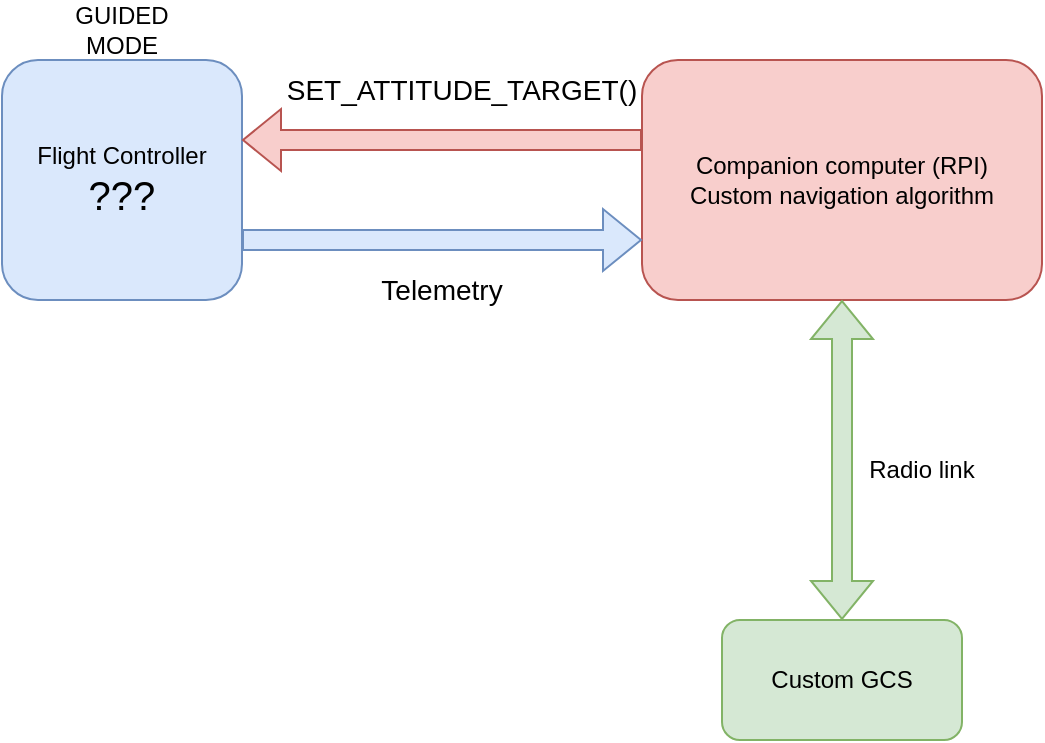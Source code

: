<mxfile version="21.3.2" type="github">
  <diagram name="Page-1" id="3QJkPT5p9YgAad-IyBT9">
    <mxGraphModel dx="1506" dy="550" grid="0" gridSize="10" guides="1" tooltips="1" connect="1" arrows="1" fold="1" page="1" pageScale="1" pageWidth="1654" pageHeight="2336" math="0" shadow="0">
      <root>
        <mxCell id="0" />
        <mxCell id="1" parent="0" />
        <mxCell id="1UdbClvPlgrbC7je7UYo-1" value="&lt;div&gt;Flight Controller&lt;/div&gt;&lt;div style=&quot;font-size: 20px;&quot;&gt;???&lt;/div&gt;" style="rounded=1;whiteSpace=wrap;html=1;fillColor=#dae8fc;strokeColor=#6c8ebf;" vertex="1" parent="1">
          <mxGeometry x="440" y="120" width="120" height="120" as="geometry" />
        </mxCell>
        <mxCell id="1UdbClvPlgrbC7je7UYo-2" value="&lt;div&gt;Companion computer (RPI)&lt;/div&gt;&lt;div&gt;Custom navigation algorithm&lt;br&gt;&lt;/div&gt;" style="rounded=1;whiteSpace=wrap;html=1;fillColor=#f8cecc;strokeColor=#b85450;" vertex="1" parent="1">
          <mxGeometry x="760" y="120" width="200" height="120" as="geometry" />
        </mxCell>
        <mxCell id="1UdbClvPlgrbC7je7UYo-3" value="" style="shape=flexArrow;endArrow=classic;html=1;rounded=0;entryX=0;entryY=0.75;entryDx=0;entryDy=0;exitX=1;exitY=0.75;exitDx=0;exitDy=0;fillColor=#dae8fc;strokeColor=#6c8ebf;" edge="1" parent="1" source="1UdbClvPlgrbC7je7UYo-1" target="1UdbClvPlgrbC7je7UYo-2">
          <mxGeometry width="50" height="50" relative="1" as="geometry">
            <mxPoint x="560" y="205" as="sourcePoint" />
            <mxPoint x="760" y="206" as="targetPoint" />
          </mxGeometry>
        </mxCell>
        <mxCell id="1UdbClvPlgrbC7je7UYo-4" value="" style="shape=flexArrow;endArrow=none;html=1;rounded=0;entryX=0;entryY=0.75;entryDx=0;entryDy=0;exitX=1;exitY=0.75;exitDx=0;exitDy=0;startArrow=block;endFill=0;fillColor=#f8cecc;strokeColor=#b85450;" edge="1" parent="1">
          <mxGeometry width="50" height="50" relative="1" as="geometry">
            <mxPoint x="560" y="160" as="sourcePoint" />
            <mxPoint x="760" y="160" as="targetPoint" />
          </mxGeometry>
        </mxCell>
        <mxCell id="1UdbClvPlgrbC7je7UYo-5" value="&lt;font style=&quot;font-size: 14px;&quot;&gt;Telemetry&lt;/font&gt;" style="text;html=1;strokeColor=none;fillColor=none;align=center;verticalAlign=middle;whiteSpace=wrap;rounded=0;" vertex="1" parent="1">
          <mxGeometry x="630" y="220" width="60" height="30" as="geometry" />
        </mxCell>
        <mxCell id="1UdbClvPlgrbC7je7UYo-6" value="&lt;div style=&quot;font-size: 14px;&quot;&gt;&lt;font style=&quot;font-size: 14px;&quot;&gt;SET_ATTITUDE_TARGET()&lt;/font&gt;&lt;/div&gt;" style="text;html=1;strokeColor=none;fillColor=none;align=center;verticalAlign=middle;whiteSpace=wrap;rounded=0;" vertex="1" parent="1">
          <mxGeometry x="640" y="120" width="60" height="30" as="geometry" />
        </mxCell>
        <mxCell id="1UdbClvPlgrbC7je7UYo-8" value="GUIDED MODE" style="text;html=1;strokeColor=none;fillColor=none;align=center;verticalAlign=middle;whiteSpace=wrap;rounded=0;" vertex="1" parent="1">
          <mxGeometry x="470" y="90" width="60" height="30" as="geometry" />
        </mxCell>
        <mxCell id="1UdbClvPlgrbC7je7UYo-9" value="" style="shape=flexArrow;endArrow=classic;startArrow=classic;html=1;rounded=0;entryX=0.5;entryY=1;entryDx=0;entryDy=0;fillColor=#d5e8d4;strokeColor=#82b366;" edge="1" parent="1" target="1UdbClvPlgrbC7je7UYo-2">
          <mxGeometry width="100" height="100" relative="1" as="geometry">
            <mxPoint x="860" y="400" as="sourcePoint" />
            <mxPoint x="780" y="240" as="targetPoint" />
          </mxGeometry>
        </mxCell>
        <mxCell id="1UdbClvPlgrbC7je7UYo-10" value="Custom GCS" style="rounded=1;whiteSpace=wrap;html=1;fillColor=#d5e8d4;strokeColor=#82b366;" vertex="1" parent="1">
          <mxGeometry x="800" y="400" width="120" height="60" as="geometry" />
        </mxCell>
        <mxCell id="1UdbClvPlgrbC7je7UYo-11" value="Radio link" style="text;html=1;strokeColor=none;fillColor=none;align=center;verticalAlign=middle;whiteSpace=wrap;rounded=0;" vertex="1" parent="1">
          <mxGeometry x="870" y="310" width="60" height="30" as="geometry" />
        </mxCell>
      </root>
    </mxGraphModel>
  </diagram>
</mxfile>
